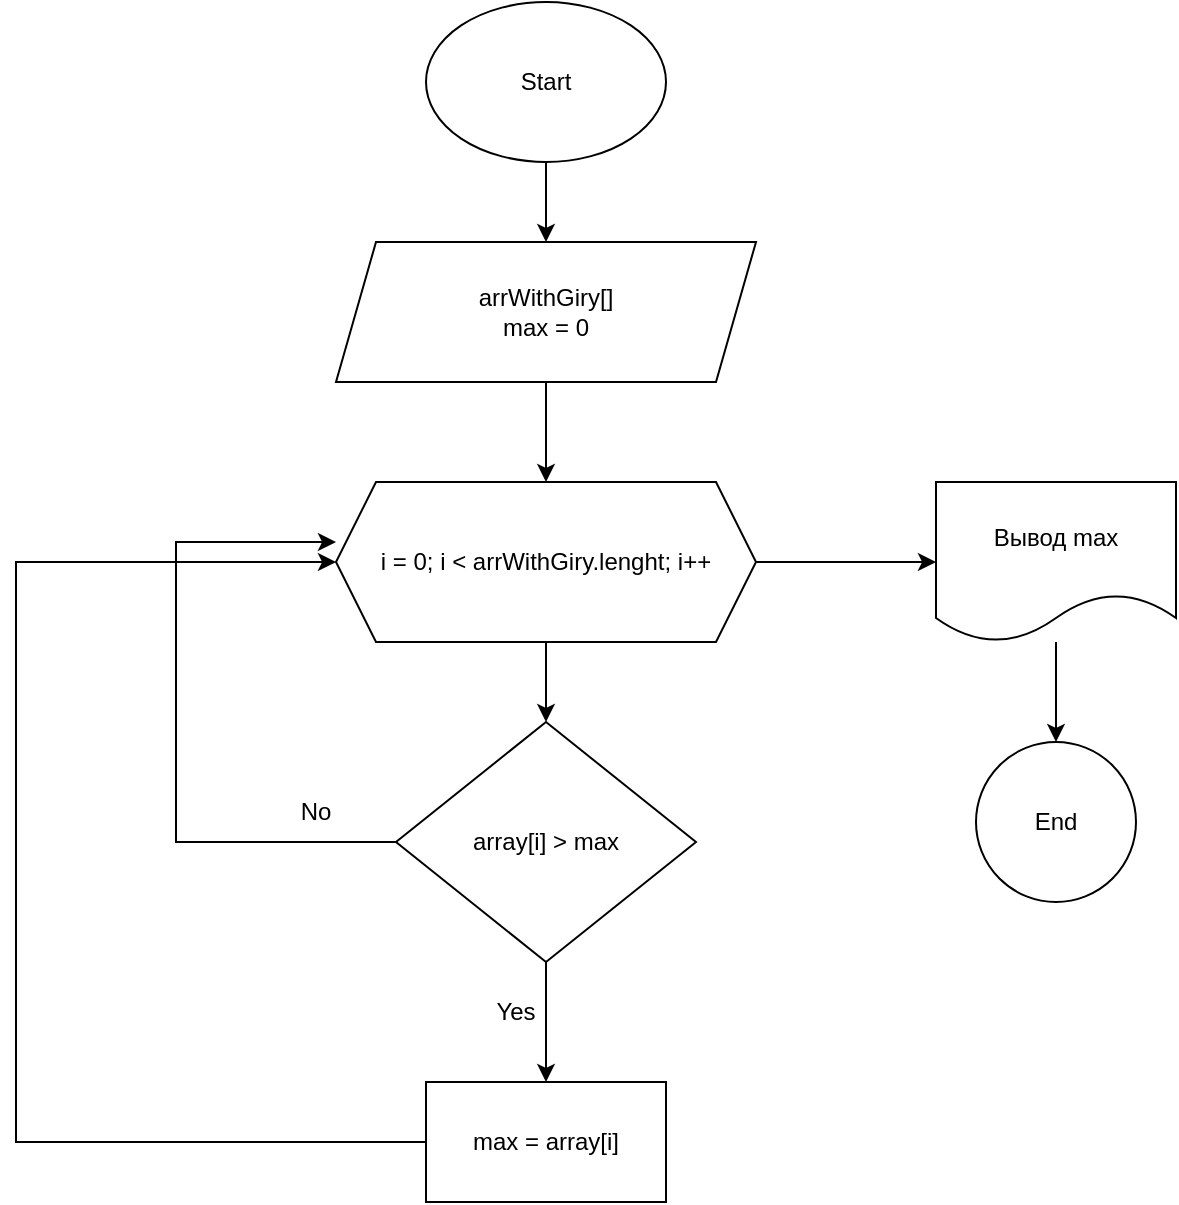 <mxfile version="20.8.17" type="github">
  <diagram name="Page-1" id="LI-ZjJZ3MSObeUCvqdD2">
    <mxGraphModel dx="1434" dy="764" grid="1" gridSize="10" guides="1" tooltips="1" connect="1" arrows="1" fold="1" page="1" pageScale="1" pageWidth="850" pageHeight="1100" math="0" shadow="0">
      <root>
        <mxCell id="0" />
        <mxCell id="1" parent="0" />
        <mxCell id="7C4OtXl0k1RfghjygM6V-3" value="" style="edgeStyle=orthogonalEdgeStyle;rounded=0;orthogonalLoop=1;jettySize=auto;html=1;" edge="1" parent="1" source="7C4OtXl0k1RfghjygM6V-1" target="7C4OtXl0k1RfghjygM6V-2">
          <mxGeometry relative="1" as="geometry" />
        </mxCell>
        <mxCell id="7C4OtXl0k1RfghjygM6V-1" value="Start" style="ellipse;whiteSpace=wrap;html=1;" vertex="1" parent="1">
          <mxGeometry x="365" y="30" width="120" height="80" as="geometry" />
        </mxCell>
        <mxCell id="7C4OtXl0k1RfghjygM6V-5" value="" style="edgeStyle=orthogonalEdgeStyle;rounded=0;orthogonalLoop=1;jettySize=auto;html=1;" edge="1" parent="1" source="7C4OtXl0k1RfghjygM6V-2" target="7C4OtXl0k1RfghjygM6V-4">
          <mxGeometry relative="1" as="geometry" />
        </mxCell>
        <mxCell id="7C4OtXl0k1RfghjygM6V-2" value="arrWithGiry[]&lt;br&gt;max = 0" style="shape=parallelogram;perimeter=parallelogramPerimeter;whiteSpace=wrap;html=1;fixedSize=1;" vertex="1" parent="1">
          <mxGeometry x="320" y="150" width="210" height="70" as="geometry" />
        </mxCell>
        <mxCell id="7C4OtXl0k1RfghjygM6V-7" value="" style="edgeStyle=orthogonalEdgeStyle;rounded=0;orthogonalLoop=1;jettySize=auto;html=1;" edge="1" parent="1" source="7C4OtXl0k1RfghjygM6V-4" target="7C4OtXl0k1RfghjygM6V-6">
          <mxGeometry relative="1" as="geometry" />
        </mxCell>
        <mxCell id="7C4OtXl0k1RfghjygM6V-15" value="" style="edgeStyle=orthogonalEdgeStyle;rounded=0;orthogonalLoop=1;jettySize=auto;html=1;" edge="1" parent="1" source="7C4OtXl0k1RfghjygM6V-4" target="7C4OtXl0k1RfghjygM6V-14">
          <mxGeometry relative="1" as="geometry" />
        </mxCell>
        <mxCell id="7C4OtXl0k1RfghjygM6V-4" value="i = 0; i &amp;lt; arrWithGiry.lenght; i++" style="shape=hexagon;perimeter=hexagonPerimeter2;whiteSpace=wrap;html=1;fixedSize=1;" vertex="1" parent="1">
          <mxGeometry x="320" y="270" width="210" height="80" as="geometry" />
        </mxCell>
        <mxCell id="7C4OtXl0k1RfghjygM6V-9" value="" style="edgeStyle=orthogonalEdgeStyle;rounded=0;orthogonalLoop=1;jettySize=auto;html=1;" edge="1" parent="1" source="7C4OtXl0k1RfghjygM6V-6" target="7C4OtXl0k1RfghjygM6V-8">
          <mxGeometry relative="1" as="geometry" />
        </mxCell>
        <mxCell id="7C4OtXl0k1RfghjygM6V-12" style="edgeStyle=orthogonalEdgeStyle;rounded=0;orthogonalLoop=1;jettySize=auto;html=1;entryX=0;entryY=0.375;entryDx=0;entryDy=0;entryPerimeter=0;" edge="1" parent="1" source="7C4OtXl0k1RfghjygM6V-6" target="7C4OtXl0k1RfghjygM6V-4">
          <mxGeometry relative="1" as="geometry">
            <Array as="points">
              <mxPoint x="240" y="450" />
              <mxPoint x="240" y="300" />
            </Array>
          </mxGeometry>
        </mxCell>
        <mxCell id="7C4OtXl0k1RfghjygM6V-6" value="array[i] &amp;gt; max" style="rhombus;whiteSpace=wrap;html=1;" vertex="1" parent="1">
          <mxGeometry x="350" y="390" width="150" height="120" as="geometry" />
        </mxCell>
        <mxCell id="7C4OtXl0k1RfghjygM6V-11" style="edgeStyle=orthogonalEdgeStyle;rounded=0;orthogonalLoop=1;jettySize=auto;html=1;entryX=0;entryY=0.5;entryDx=0;entryDy=0;" edge="1" parent="1" source="7C4OtXl0k1RfghjygM6V-8" target="7C4OtXl0k1RfghjygM6V-4">
          <mxGeometry relative="1" as="geometry">
            <Array as="points">
              <mxPoint x="160" y="600" />
              <mxPoint x="160" y="310" />
            </Array>
          </mxGeometry>
        </mxCell>
        <mxCell id="7C4OtXl0k1RfghjygM6V-8" value="max = array[i]" style="whiteSpace=wrap;html=1;" vertex="1" parent="1">
          <mxGeometry x="365" y="570" width="120" height="60" as="geometry" />
        </mxCell>
        <mxCell id="7C4OtXl0k1RfghjygM6V-10" value="Yes" style="text;html=1;strokeColor=none;fillColor=none;align=center;verticalAlign=middle;whiteSpace=wrap;rounded=0;" vertex="1" parent="1">
          <mxGeometry x="380" y="520" width="60" height="30" as="geometry" />
        </mxCell>
        <mxCell id="7C4OtXl0k1RfghjygM6V-13" value="No" style="text;html=1;strokeColor=none;fillColor=none;align=center;verticalAlign=middle;whiteSpace=wrap;rounded=0;" vertex="1" parent="1">
          <mxGeometry x="280" y="420" width="60" height="30" as="geometry" />
        </mxCell>
        <mxCell id="7C4OtXl0k1RfghjygM6V-17" value="" style="edgeStyle=orthogonalEdgeStyle;rounded=0;orthogonalLoop=1;jettySize=auto;html=1;" edge="1" parent="1" source="7C4OtXl0k1RfghjygM6V-14" target="7C4OtXl0k1RfghjygM6V-16">
          <mxGeometry relative="1" as="geometry" />
        </mxCell>
        <mxCell id="7C4OtXl0k1RfghjygM6V-14" value="Вывод max" style="shape=document;whiteSpace=wrap;html=1;boundedLbl=1;" vertex="1" parent="1">
          <mxGeometry x="620" y="270" width="120" height="80" as="geometry" />
        </mxCell>
        <mxCell id="7C4OtXl0k1RfghjygM6V-16" value="End" style="ellipse;whiteSpace=wrap;html=1;" vertex="1" parent="1">
          <mxGeometry x="640" y="400" width="80" height="80" as="geometry" />
        </mxCell>
      </root>
    </mxGraphModel>
  </diagram>
</mxfile>
